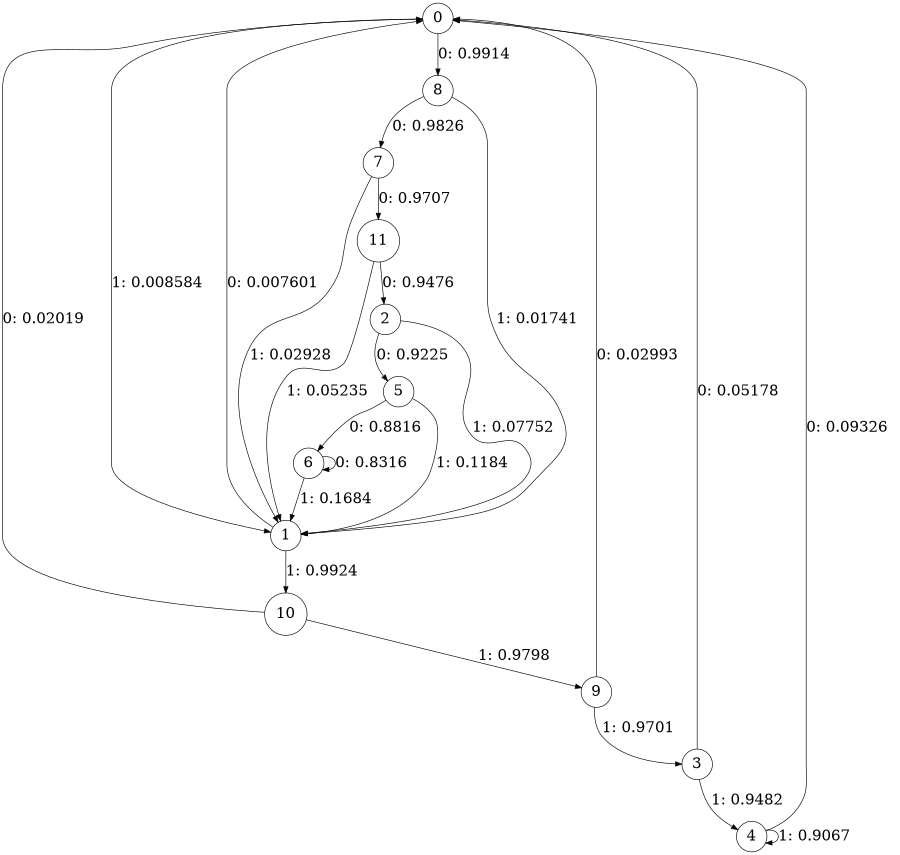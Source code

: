 digraph "ch1_random_source_L7" {
size = "6,8.5";
ratio = "fill";
node [shape = circle];
node [fontsize = 24];
edge [fontsize = 24];
0 -> 8 [label = "0: 0.9914   "];
0 -> 1 [label = "1: 0.008584  "];
1 -> 0 [label = "0: 0.007601  "];
1 -> 10 [label = "1: 0.9924   "];
2 -> 5 [label = "0: 0.9225   "];
2 -> 1 [label = "1: 0.07752  "];
3 -> 0 [label = "0: 0.05178  "];
3 -> 4 [label = "1: 0.9482   "];
4 -> 0 [label = "0: 0.09326  "];
4 -> 4 [label = "1: 0.9067   "];
5 -> 6 [label = "0: 0.8816   "];
5 -> 1 [label = "1: 0.1184   "];
6 -> 6 [label = "0: 0.8316   "];
6 -> 1 [label = "1: 0.1684   "];
7 -> 11 [label = "0: 0.9707   "];
7 -> 1 [label = "1: 0.02928  "];
8 -> 7 [label = "0: 0.9826   "];
8 -> 1 [label = "1: 0.01741  "];
9 -> 0 [label = "0: 0.02993  "];
9 -> 3 [label = "1: 0.9701   "];
10 -> 0 [label = "0: 0.02019  "];
10 -> 9 [label = "1: 0.9798   "];
11 -> 2 [label = "0: 0.9476   "];
11 -> 1 [label = "1: 0.05235  "];
}